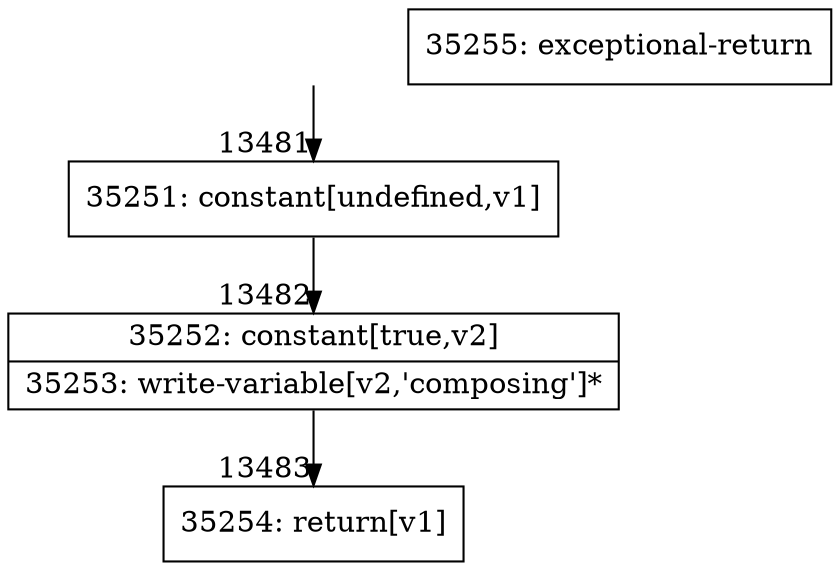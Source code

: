 digraph {
rankdir="TD"
BB_entry1056[shape=none,label=""];
BB_entry1056 -> BB13481 [tailport=s, headport=n, headlabel="    13481"]
BB13481 [shape=record label="{35251: constant[undefined,v1]}" ] 
BB13481 -> BB13482 [tailport=s, headport=n, headlabel="      13482"]
BB13482 [shape=record label="{35252: constant[true,v2]|35253: write-variable[v2,'composing']*}" ] 
BB13482 -> BB13483 [tailport=s, headport=n, headlabel="      13483"]
BB13483 [shape=record label="{35254: return[v1]}" ] 
BB13484 [shape=record label="{35255: exceptional-return}" ] 
//#$~ 21434
}
